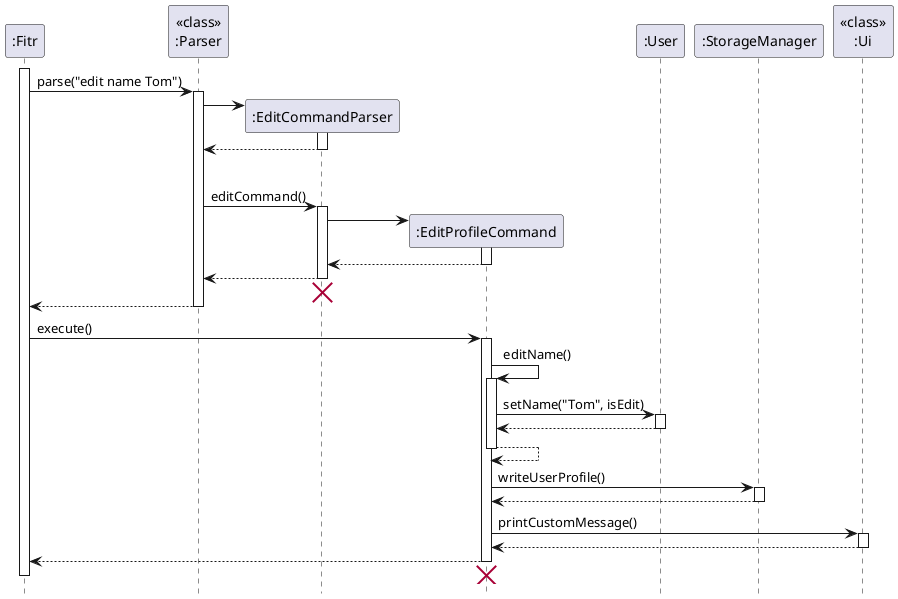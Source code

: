 @startuml
skinparam Shadowing false

participant ":Fitr"
participant "<<class>>\n:Parser"

activate ":Fitr"
":Fitr" -> "<<class>>\n:Parser" ++ : parse("edit name Tom")

create ":EditCommandParser"
"<<class>>\n:Parser" -> ":EditCommandParser" ++
return

|||

"<<class>>\n:Parser" -> ":EditCommandParser" ++ : editCommand()
create ":EditProfileCommand"
":EditCommandParser" -> ":EditProfileCommand" ++
return

":EditCommandParser" --> "<<class>>\n:Parser"
deactivate ":EditCommandParser"
'To position the delete symbol below activation bar
":EditCommandParser" -[hidden]-> "<<class>>\n:Parser"
destroy ":EditCommandParser"
return

":Fitr" -> ":EditProfileCommand" : execute()
activate ":EditProfileCommand"
":EditProfileCommand" -> ":EditProfileCommand" ++ : editName()
":EditProfileCommand" -> ":User" : setName("Tom", isEdit)
activate ":User"
":User" --> ":EditProfileCommand"
deactivate ":User"
return
":EditProfileCommand" -> ":StorageManager" : writeUserProfile()
activate ":StorageManager"
return
":EditProfileCommand" -> "<<class>>\n:Ui" : printCustomMessage()
activate "<<class>>\n:Ui"
return
return
":EditProfileCommand" -[hidden]-> "<<class>>\n:Parser"
destroy ":EditProfileCommand"



deactivate ":EditProfileCommand"






'To position the delete symbol below activation bar
deactivate ":Fitr"



hide footbox
@enduml
